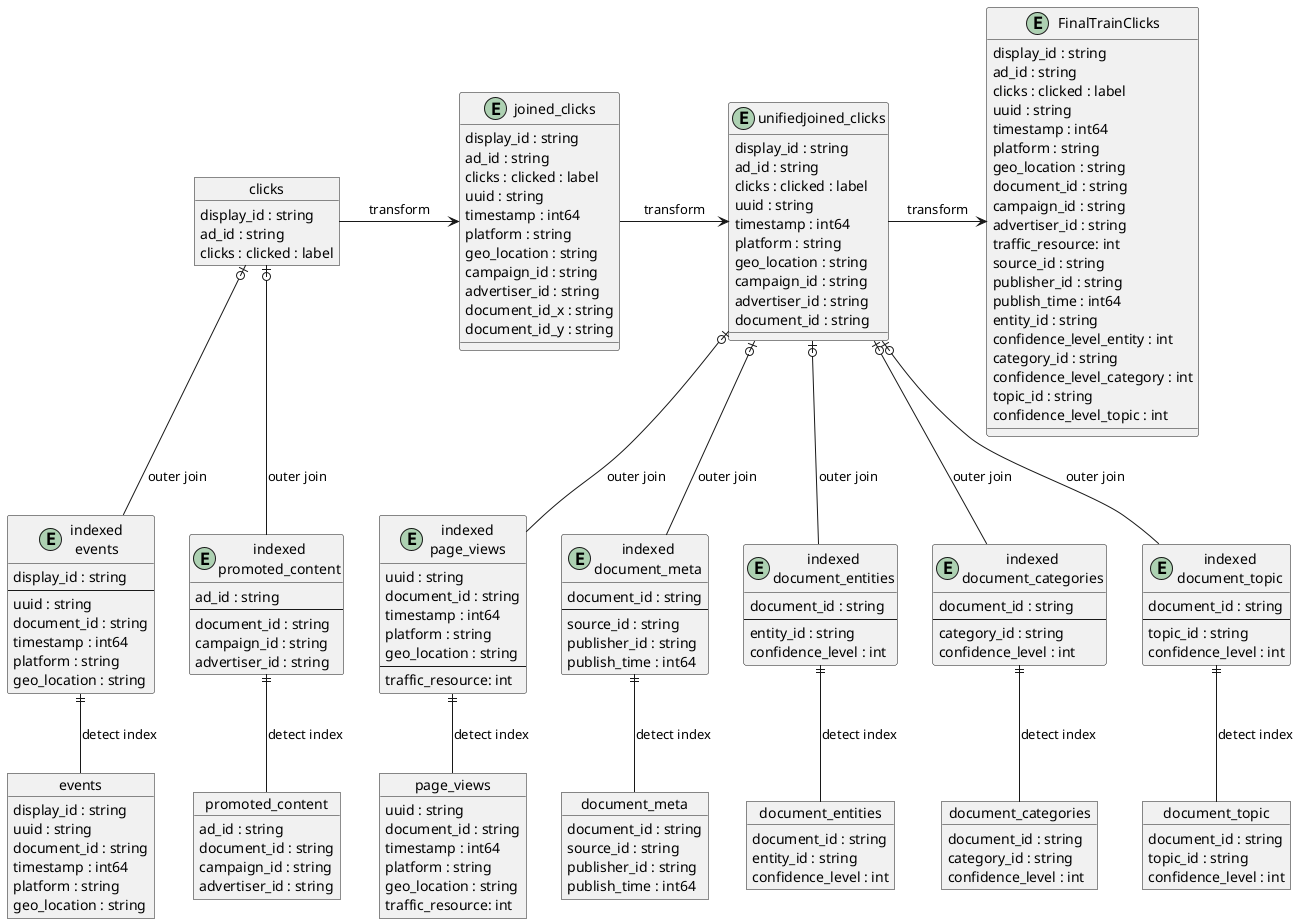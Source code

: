 @startuml
Object clicks {
    display_id : string
    ad_id : string
    clicks : clicked : label
}
Object events {
    display_id : string
    uuid : string
    document_id : string
    timestamp : int64
    platform : string
    geo_location : string
}
Object promoted_content {
    ad_id : string
    document_id : string
    campaign_id : string
    advertiser_id : string
}
Object page_views {
    uuid : string
    document_id : string
    timestamp : int64
    platform : string
    geo_location : string
    traffic_resource: int
}
Object document_meta {
    document_id : string
    source_id : string
    publisher_id : string
    publish_time : int64
}
Object document_entities {
    document_id : string
    entity_id : string
    confidence_level : int
}
Object document_categories {
    document_id : string
    category_id : string
    confidence_level : int
}
Object document_topic {
    document_id : string
    topic_id : string
    confidence_level : int
}

Entity indexed\nevents {
    display_id : string
    --
    uuid : string
    document_id : string
    timestamp : int64
    platform : string
    geo_location : string
}
Entity indexed\npromoted_content {
    ad_id : string
    --
    document_id : string
    campaign_id : string
    advertiser_id : string
}
Entity indexed\npage_views {
    uuid : string
    document_id : string
    timestamp : int64
    platform : string
    geo_location : string
    --
    traffic_resource: int
}
Entity indexed\ndocument_meta {
    document_id : string
    --
    source_id : string
    publisher_id : string
    publish_time : int64
}
Entity indexed\ndocument_entities {
    document_id : string
    --
    entity_id : string
    confidence_level : int
}
Entity indexed\ndocument_categories {
    document_id : string
    --
    category_id : string
    confidence_level : int
}
Entity indexed\ndocument_topic {
    document_id : string
    --
    topic_id : string
    confidence_level : int
}
Entity joined_clicks {
    display_id : string
    ad_id : string
    clicks : clicked : label
    uuid : string
    timestamp : int64
    platform : string
    geo_location : string
    campaign_id : string
    advertiser_id : string
    document_id_x : string
    document_id_y : string
}
Entity unifiedjoined_clicks {
    display_id : string
    ad_id : string
    clicks : clicked : label
    uuid : string
    timestamp : int64
    platform : string
    geo_location : string
    campaign_id : string
    advertiser_id : string
    document_id : string
}
Entity FinalTrainClicks {
    display_id : string
    ad_id : string
    clicks : clicked : label
    uuid : string
    timestamp : int64
    platform : string
    geo_location : string
    document_id : string
    campaign_id : string
    advertiser_id : string
    traffic_resource: int
    source_id : string
    publisher_id : string
    publish_time : int64
    entity_id : string
    confidence_level_entity : int
    category_id : string
    confidence_level_category : int
    topic_id : string
    confidence_level_topic : int
}


clicks |o-- indexed\nevents : outer join
clicks |o-- indexed\npromoted_content : outer join
indexed\nevents ||-- events : detect index
indexed\npromoted_content ||-- promoted_content : detect index
clicks -> joined_clicks : transform
joined_clicks -> unifiedjoined_clicks : transform
indexed\npage_views ||-- page_views : detect index
indexed\ndocument_meta ||-- document_meta : detect index
indexed\ndocument_entities ||-- document_entities : detect index
indexed\ndocument_categories ||-- document_categories : detect index
indexed\ndocument_topic ||-- document_topic : detect index
unifiedjoined_clicks |o--   indexed\npage_views : outer join
unifiedjoined_clicks |o-- indexed\ndocument_meta : outer join
unifiedjoined_clicks |o-- indexed\ndocument_entities : outer join
unifiedjoined_clicks |o-- indexed\ndocument_categories : outer join
unifiedjoined_clicks |o-- indexed\ndocument_topic : outer join
unifiedjoined_clicks -> FinalTrainClicks :  transform




@enduml